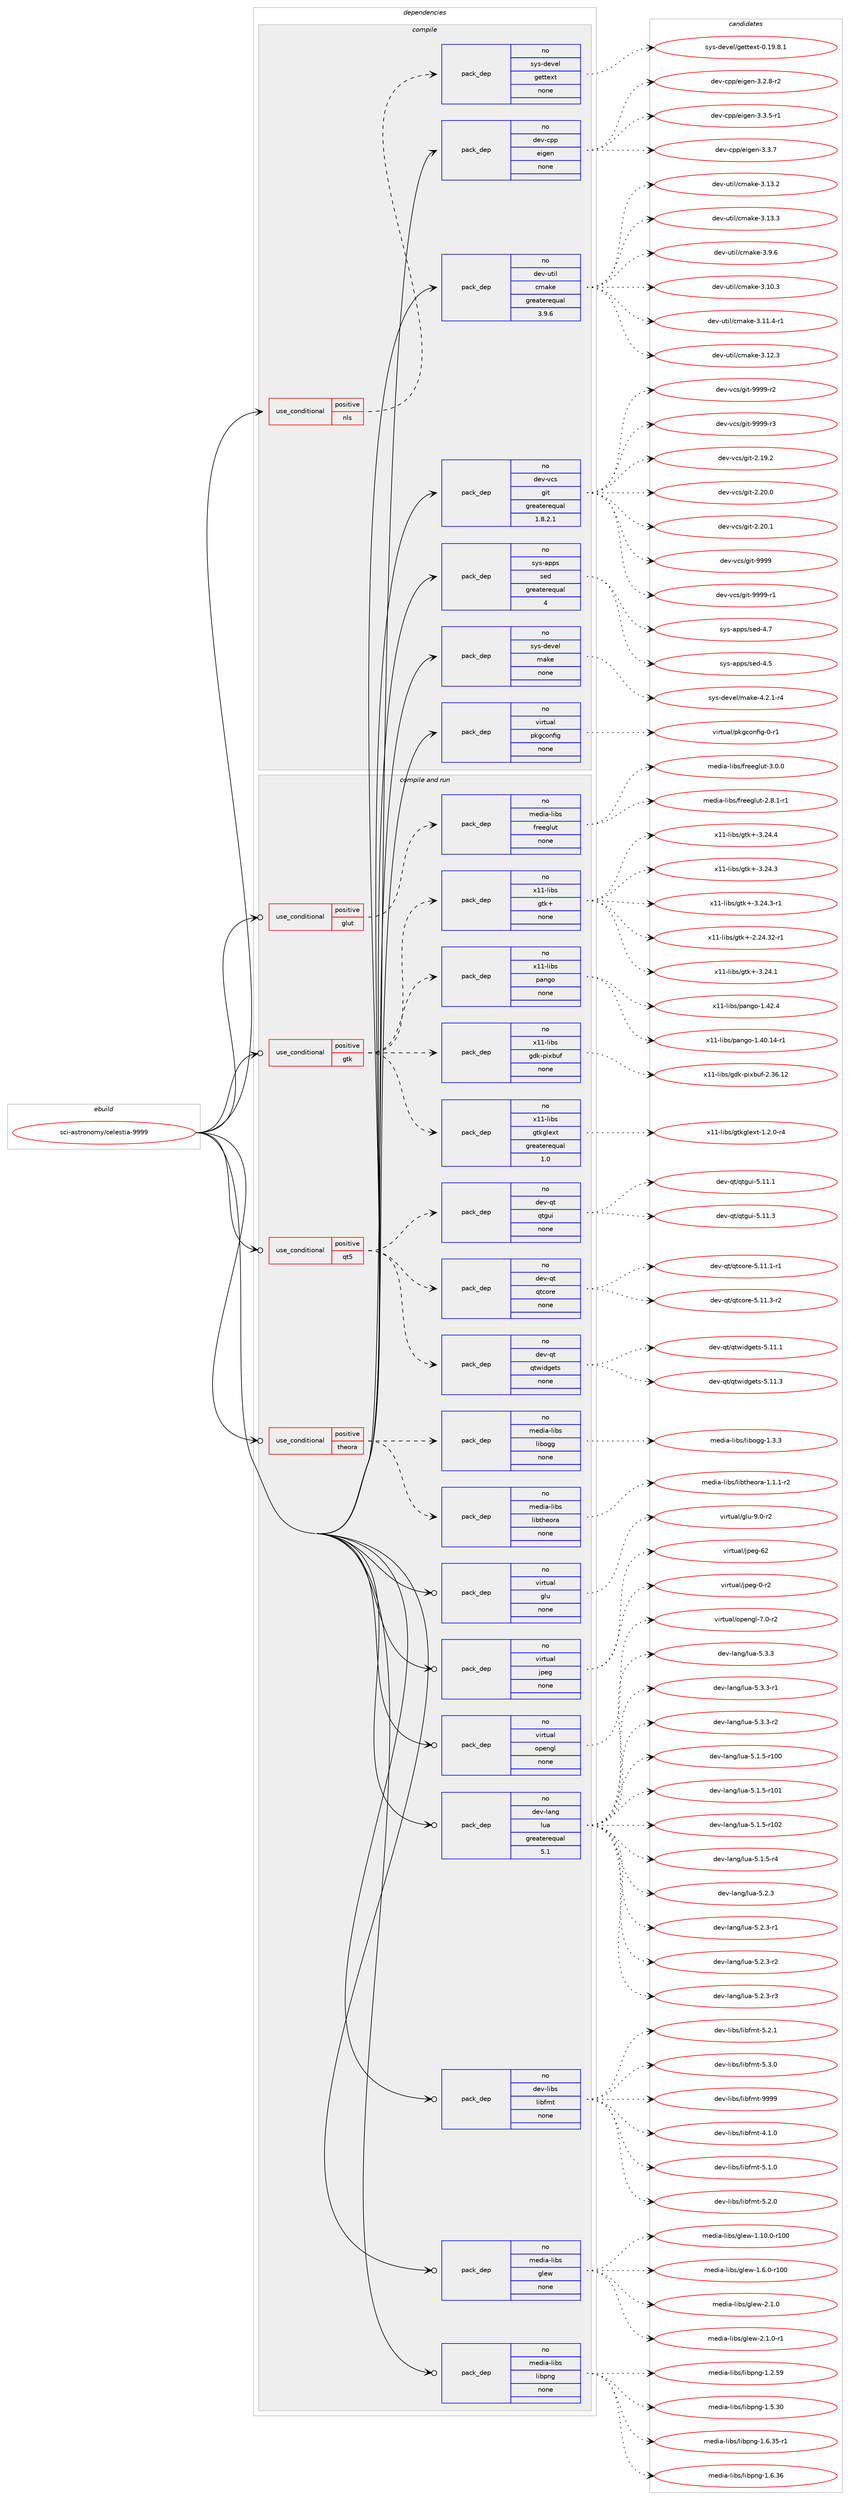 digraph prolog {

# *************
# Graph options
# *************

newrank=true;
concentrate=true;
compound=true;
graph [rankdir=LR,fontname=Helvetica,fontsize=10,ranksep=1.5];#, ranksep=2.5, nodesep=0.2];
edge  [arrowhead=vee];
node  [fontname=Helvetica,fontsize=10];

# **********
# The ebuild
# **********

subgraph cluster_leftcol {
color=gray;
rank=same;
label=<<i>ebuild</i>>;
id [label="sci-astronomy/celestia-9999", color=red, width=4, href="../sci-astronomy/celestia-9999.svg"];
}

# ****************
# The dependencies
# ****************

subgraph cluster_midcol {
color=gray;
label=<<i>dependencies</i>>;
subgraph cluster_compile {
fillcolor="#eeeeee";
style=filled;
label=<<i>compile</i>>;
subgraph cond862 {
dependency4842 [label=<<TABLE BORDER="0" CELLBORDER="1" CELLSPACING="0" CELLPADDING="4"><TR><TD ROWSPAN="3" CELLPADDING="10">use_conditional</TD></TR><TR><TD>positive</TD></TR><TR><TD>nls</TD></TR></TABLE>>, shape=none, color=red];
subgraph pack3845 {
dependency4843 [label=<<TABLE BORDER="0" CELLBORDER="1" CELLSPACING="0" CELLPADDING="4" WIDTH="220"><TR><TD ROWSPAN="6" CELLPADDING="30">pack_dep</TD></TR><TR><TD WIDTH="110">no</TD></TR><TR><TD>sys-devel</TD></TR><TR><TD>gettext</TD></TR><TR><TD>none</TD></TR><TR><TD></TD></TR></TABLE>>, shape=none, color=blue];
}
dependency4842:e -> dependency4843:w [weight=20,style="dashed",arrowhead="vee"];
}
id:e -> dependency4842:w [weight=20,style="solid",arrowhead="vee"];
subgraph pack3846 {
dependency4844 [label=<<TABLE BORDER="0" CELLBORDER="1" CELLSPACING="0" CELLPADDING="4" WIDTH="220"><TR><TD ROWSPAN="6" CELLPADDING="30">pack_dep</TD></TR><TR><TD WIDTH="110">no</TD></TR><TR><TD>dev-cpp</TD></TR><TR><TD>eigen</TD></TR><TR><TD>none</TD></TR><TR><TD></TD></TR></TABLE>>, shape=none, color=blue];
}
id:e -> dependency4844:w [weight=20,style="solid",arrowhead="vee"];
subgraph pack3847 {
dependency4845 [label=<<TABLE BORDER="0" CELLBORDER="1" CELLSPACING="0" CELLPADDING="4" WIDTH="220"><TR><TD ROWSPAN="6" CELLPADDING="30">pack_dep</TD></TR><TR><TD WIDTH="110">no</TD></TR><TR><TD>dev-util</TD></TR><TR><TD>cmake</TD></TR><TR><TD>greaterequal</TD></TR><TR><TD>3.9.6</TD></TR></TABLE>>, shape=none, color=blue];
}
id:e -> dependency4845:w [weight=20,style="solid",arrowhead="vee"];
subgraph pack3848 {
dependency4846 [label=<<TABLE BORDER="0" CELLBORDER="1" CELLSPACING="0" CELLPADDING="4" WIDTH="220"><TR><TD ROWSPAN="6" CELLPADDING="30">pack_dep</TD></TR><TR><TD WIDTH="110">no</TD></TR><TR><TD>dev-vcs</TD></TR><TR><TD>git</TD></TR><TR><TD>greaterequal</TD></TR><TR><TD>1.8.2.1</TD></TR></TABLE>>, shape=none, color=blue];
}
id:e -> dependency4846:w [weight=20,style="solid",arrowhead="vee"];
subgraph pack3849 {
dependency4847 [label=<<TABLE BORDER="0" CELLBORDER="1" CELLSPACING="0" CELLPADDING="4" WIDTH="220"><TR><TD ROWSPAN="6" CELLPADDING="30">pack_dep</TD></TR><TR><TD WIDTH="110">no</TD></TR><TR><TD>sys-apps</TD></TR><TR><TD>sed</TD></TR><TR><TD>greaterequal</TD></TR><TR><TD>4</TD></TR></TABLE>>, shape=none, color=blue];
}
id:e -> dependency4847:w [weight=20,style="solid",arrowhead="vee"];
subgraph pack3850 {
dependency4848 [label=<<TABLE BORDER="0" CELLBORDER="1" CELLSPACING="0" CELLPADDING="4" WIDTH="220"><TR><TD ROWSPAN="6" CELLPADDING="30">pack_dep</TD></TR><TR><TD WIDTH="110">no</TD></TR><TR><TD>sys-devel</TD></TR><TR><TD>make</TD></TR><TR><TD>none</TD></TR><TR><TD></TD></TR></TABLE>>, shape=none, color=blue];
}
id:e -> dependency4848:w [weight=20,style="solid",arrowhead="vee"];
subgraph pack3851 {
dependency4849 [label=<<TABLE BORDER="0" CELLBORDER="1" CELLSPACING="0" CELLPADDING="4" WIDTH="220"><TR><TD ROWSPAN="6" CELLPADDING="30">pack_dep</TD></TR><TR><TD WIDTH="110">no</TD></TR><TR><TD>virtual</TD></TR><TR><TD>pkgconfig</TD></TR><TR><TD>none</TD></TR><TR><TD></TD></TR></TABLE>>, shape=none, color=blue];
}
id:e -> dependency4849:w [weight=20,style="solid",arrowhead="vee"];
}
subgraph cluster_compileandrun {
fillcolor="#eeeeee";
style=filled;
label=<<i>compile and run</i>>;
subgraph cond863 {
dependency4850 [label=<<TABLE BORDER="0" CELLBORDER="1" CELLSPACING="0" CELLPADDING="4"><TR><TD ROWSPAN="3" CELLPADDING="10">use_conditional</TD></TR><TR><TD>positive</TD></TR><TR><TD>glut</TD></TR></TABLE>>, shape=none, color=red];
subgraph pack3852 {
dependency4851 [label=<<TABLE BORDER="0" CELLBORDER="1" CELLSPACING="0" CELLPADDING="4" WIDTH="220"><TR><TD ROWSPAN="6" CELLPADDING="30">pack_dep</TD></TR><TR><TD WIDTH="110">no</TD></TR><TR><TD>media-libs</TD></TR><TR><TD>freeglut</TD></TR><TR><TD>none</TD></TR><TR><TD></TD></TR></TABLE>>, shape=none, color=blue];
}
dependency4850:e -> dependency4851:w [weight=20,style="dashed",arrowhead="vee"];
}
id:e -> dependency4850:w [weight=20,style="solid",arrowhead="odotvee"];
subgraph cond864 {
dependency4852 [label=<<TABLE BORDER="0" CELLBORDER="1" CELLSPACING="0" CELLPADDING="4"><TR><TD ROWSPAN="3" CELLPADDING="10">use_conditional</TD></TR><TR><TD>positive</TD></TR><TR><TD>gtk</TD></TR></TABLE>>, shape=none, color=red];
subgraph pack3853 {
dependency4853 [label=<<TABLE BORDER="0" CELLBORDER="1" CELLSPACING="0" CELLPADDING="4" WIDTH="220"><TR><TD ROWSPAN="6" CELLPADDING="30">pack_dep</TD></TR><TR><TD WIDTH="110">no</TD></TR><TR><TD>x11-libs</TD></TR><TR><TD>gtk+</TD></TR><TR><TD>none</TD></TR><TR><TD></TD></TR></TABLE>>, shape=none, color=blue];
}
dependency4852:e -> dependency4853:w [weight=20,style="dashed",arrowhead="vee"];
subgraph pack3854 {
dependency4854 [label=<<TABLE BORDER="0" CELLBORDER="1" CELLSPACING="0" CELLPADDING="4" WIDTH="220"><TR><TD ROWSPAN="6" CELLPADDING="30">pack_dep</TD></TR><TR><TD WIDTH="110">no</TD></TR><TR><TD>x11-libs</TD></TR><TR><TD>gtkglext</TD></TR><TR><TD>greaterequal</TD></TR><TR><TD>1.0</TD></TR></TABLE>>, shape=none, color=blue];
}
dependency4852:e -> dependency4854:w [weight=20,style="dashed",arrowhead="vee"];
subgraph pack3855 {
dependency4855 [label=<<TABLE BORDER="0" CELLBORDER="1" CELLSPACING="0" CELLPADDING="4" WIDTH="220"><TR><TD ROWSPAN="6" CELLPADDING="30">pack_dep</TD></TR><TR><TD WIDTH="110">no</TD></TR><TR><TD>x11-libs</TD></TR><TR><TD>gdk-pixbuf</TD></TR><TR><TD>none</TD></TR><TR><TD></TD></TR></TABLE>>, shape=none, color=blue];
}
dependency4852:e -> dependency4855:w [weight=20,style="dashed",arrowhead="vee"];
subgraph pack3856 {
dependency4856 [label=<<TABLE BORDER="0" CELLBORDER="1" CELLSPACING="0" CELLPADDING="4" WIDTH="220"><TR><TD ROWSPAN="6" CELLPADDING="30">pack_dep</TD></TR><TR><TD WIDTH="110">no</TD></TR><TR><TD>x11-libs</TD></TR><TR><TD>pango</TD></TR><TR><TD>none</TD></TR><TR><TD></TD></TR></TABLE>>, shape=none, color=blue];
}
dependency4852:e -> dependency4856:w [weight=20,style="dashed",arrowhead="vee"];
}
id:e -> dependency4852:w [weight=20,style="solid",arrowhead="odotvee"];
subgraph cond865 {
dependency4857 [label=<<TABLE BORDER="0" CELLBORDER="1" CELLSPACING="0" CELLPADDING="4"><TR><TD ROWSPAN="3" CELLPADDING="10">use_conditional</TD></TR><TR><TD>positive</TD></TR><TR><TD>qt5</TD></TR></TABLE>>, shape=none, color=red];
subgraph pack3857 {
dependency4858 [label=<<TABLE BORDER="0" CELLBORDER="1" CELLSPACING="0" CELLPADDING="4" WIDTH="220"><TR><TD ROWSPAN="6" CELLPADDING="30">pack_dep</TD></TR><TR><TD WIDTH="110">no</TD></TR><TR><TD>dev-qt</TD></TR><TR><TD>qtcore</TD></TR><TR><TD>none</TD></TR><TR><TD></TD></TR></TABLE>>, shape=none, color=blue];
}
dependency4857:e -> dependency4858:w [weight=20,style="dashed",arrowhead="vee"];
subgraph pack3858 {
dependency4859 [label=<<TABLE BORDER="0" CELLBORDER="1" CELLSPACING="0" CELLPADDING="4" WIDTH="220"><TR><TD ROWSPAN="6" CELLPADDING="30">pack_dep</TD></TR><TR><TD WIDTH="110">no</TD></TR><TR><TD>dev-qt</TD></TR><TR><TD>qtgui</TD></TR><TR><TD>none</TD></TR><TR><TD></TD></TR></TABLE>>, shape=none, color=blue];
}
dependency4857:e -> dependency4859:w [weight=20,style="dashed",arrowhead="vee"];
subgraph pack3859 {
dependency4860 [label=<<TABLE BORDER="0" CELLBORDER="1" CELLSPACING="0" CELLPADDING="4" WIDTH="220"><TR><TD ROWSPAN="6" CELLPADDING="30">pack_dep</TD></TR><TR><TD WIDTH="110">no</TD></TR><TR><TD>dev-qt</TD></TR><TR><TD>qtwidgets</TD></TR><TR><TD>none</TD></TR><TR><TD></TD></TR></TABLE>>, shape=none, color=blue];
}
dependency4857:e -> dependency4860:w [weight=20,style="dashed",arrowhead="vee"];
}
id:e -> dependency4857:w [weight=20,style="solid",arrowhead="odotvee"];
subgraph cond866 {
dependency4861 [label=<<TABLE BORDER="0" CELLBORDER="1" CELLSPACING="0" CELLPADDING="4"><TR><TD ROWSPAN="3" CELLPADDING="10">use_conditional</TD></TR><TR><TD>positive</TD></TR><TR><TD>theora</TD></TR></TABLE>>, shape=none, color=red];
subgraph pack3860 {
dependency4862 [label=<<TABLE BORDER="0" CELLBORDER="1" CELLSPACING="0" CELLPADDING="4" WIDTH="220"><TR><TD ROWSPAN="6" CELLPADDING="30">pack_dep</TD></TR><TR><TD WIDTH="110">no</TD></TR><TR><TD>media-libs</TD></TR><TR><TD>libogg</TD></TR><TR><TD>none</TD></TR><TR><TD></TD></TR></TABLE>>, shape=none, color=blue];
}
dependency4861:e -> dependency4862:w [weight=20,style="dashed",arrowhead="vee"];
subgraph pack3861 {
dependency4863 [label=<<TABLE BORDER="0" CELLBORDER="1" CELLSPACING="0" CELLPADDING="4" WIDTH="220"><TR><TD ROWSPAN="6" CELLPADDING="30">pack_dep</TD></TR><TR><TD WIDTH="110">no</TD></TR><TR><TD>media-libs</TD></TR><TR><TD>libtheora</TD></TR><TR><TD>none</TD></TR><TR><TD></TD></TR></TABLE>>, shape=none, color=blue];
}
dependency4861:e -> dependency4863:w [weight=20,style="dashed",arrowhead="vee"];
}
id:e -> dependency4861:w [weight=20,style="solid",arrowhead="odotvee"];
subgraph pack3862 {
dependency4864 [label=<<TABLE BORDER="0" CELLBORDER="1" CELLSPACING="0" CELLPADDING="4" WIDTH="220"><TR><TD ROWSPAN="6" CELLPADDING="30">pack_dep</TD></TR><TR><TD WIDTH="110">no</TD></TR><TR><TD>dev-lang</TD></TR><TR><TD>lua</TD></TR><TR><TD>greaterequal</TD></TR><TR><TD>5.1</TD></TR></TABLE>>, shape=none, color=blue];
}
id:e -> dependency4864:w [weight=20,style="solid",arrowhead="odotvee"];
subgraph pack3863 {
dependency4865 [label=<<TABLE BORDER="0" CELLBORDER="1" CELLSPACING="0" CELLPADDING="4" WIDTH="220"><TR><TD ROWSPAN="6" CELLPADDING="30">pack_dep</TD></TR><TR><TD WIDTH="110">no</TD></TR><TR><TD>dev-libs</TD></TR><TR><TD>libfmt</TD></TR><TR><TD>none</TD></TR><TR><TD></TD></TR></TABLE>>, shape=none, color=blue];
}
id:e -> dependency4865:w [weight=20,style="solid",arrowhead="odotvee"];
subgraph pack3864 {
dependency4866 [label=<<TABLE BORDER="0" CELLBORDER="1" CELLSPACING="0" CELLPADDING="4" WIDTH="220"><TR><TD ROWSPAN="6" CELLPADDING="30">pack_dep</TD></TR><TR><TD WIDTH="110">no</TD></TR><TR><TD>media-libs</TD></TR><TR><TD>glew</TD></TR><TR><TD>none</TD></TR><TR><TD></TD></TR></TABLE>>, shape=none, color=blue];
}
id:e -> dependency4866:w [weight=20,style="solid",arrowhead="odotvee"];
subgraph pack3865 {
dependency4867 [label=<<TABLE BORDER="0" CELLBORDER="1" CELLSPACING="0" CELLPADDING="4" WIDTH="220"><TR><TD ROWSPAN="6" CELLPADDING="30">pack_dep</TD></TR><TR><TD WIDTH="110">no</TD></TR><TR><TD>media-libs</TD></TR><TR><TD>libpng</TD></TR><TR><TD>none</TD></TR><TR><TD></TD></TR></TABLE>>, shape=none, color=blue];
}
id:e -> dependency4867:w [weight=20,style="solid",arrowhead="odotvee"];
subgraph pack3866 {
dependency4868 [label=<<TABLE BORDER="0" CELLBORDER="1" CELLSPACING="0" CELLPADDING="4" WIDTH="220"><TR><TD ROWSPAN="6" CELLPADDING="30">pack_dep</TD></TR><TR><TD WIDTH="110">no</TD></TR><TR><TD>virtual</TD></TR><TR><TD>glu</TD></TR><TR><TD>none</TD></TR><TR><TD></TD></TR></TABLE>>, shape=none, color=blue];
}
id:e -> dependency4868:w [weight=20,style="solid",arrowhead="odotvee"];
subgraph pack3867 {
dependency4869 [label=<<TABLE BORDER="0" CELLBORDER="1" CELLSPACING="0" CELLPADDING="4" WIDTH="220"><TR><TD ROWSPAN="6" CELLPADDING="30">pack_dep</TD></TR><TR><TD WIDTH="110">no</TD></TR><TR><TD>virtual</TD></TR><TR><TD>jpeg</TD></TR><TR><TD>none</TD></TR><TR><TD></TD></TR></TABLE>>, shape=none, color=blue];
}
id:e -> dependency4869:w [weight=20,style="solid",arrowhead="odotvee"];
subgraph pack3868 {
dependency4870 [label=<<TABLE BORDER="0" CELLBORDER="1" CELLSPACING="0" CELLPADDING="4" WIDTH="220"><TR><TD ROWSPAN="6" CELLPADDING="30">pack_dep</TD></TR><TR><TD WIDTH="110">no</TD></TR><TR><TD>virtual</TD></TR><TR><TD>opengl</TD></TR><TR><TD>none</TD></TR><TR><TD></TD></TR></TABLE>>, shape=none, color=blue];
}
id:e -> dependency4870:w [weight=20,style="solid",arrowhead="odotvee"];
}
subgraph cluster_run {
fillcolor="#eeeeee";
style=filled;
label=<<i>run</i>>;
}
}

# **************
# The candidates
# **************

subgraph cluster_choices {
rank=same;
color=gray;
label=<<i>candidates</i>>;

subgraph choice3845 {
color=black;
nodesep=1;
choice1151211154510010111810110847103101116116101120116454846495746564649 [label="sys-devel/gettext-0.19.8.1", color=red, width=4,href="../sys-devel/gettext-0.19.8.1.svg"];
dependency4843:e -> choice1151211154510010111810110847103101116116101120116454846495746564649:w [style=dotted,weight="100"];
}
subgraph choice3846 {
color=black;
nodesep=1;
choice1001011184599112112471011051031011104551465046564511450 [label="dev-cpp/eigen-3.2.8-r2", color=red, width=4,href="../dev-cpp/eigen-3.2.8-r2.svg"];
choice1001011184599112112471011051031011104551465146534511449 [label="dev-cpp/eigen-3.3.5-r1", color=red, width=4,href="../dev-cpp/eigen-3.3.5-r1.svg"];
choice100101118459911211247101105103101110455146514655 [label="dev-cpp/eigen-3.3.7", color=red, width=4,href="../dev-cpp/eigen-3.3.7.svg"];
dependency4844:e -> choice1001011184599112112471011051031011104551465046564511450:w [style=dotted,weight="100"];
dependency4844:e -> choice1001011184599112112471011051031011104551465146534511449:w [style=dotted,weight="100"];
dependency4844:e -> choice100101118459911211247101105103101110455146514655:w [style=dotted,weight="100"];
}
subgraph choice3847 {
color=black;
nodesep=1;
choice1001011184511711610510847991099710710145514649484651 [label="dev-util/cmake-3.10.3", color=red, width=4,href="../dev-util/cmake-3.10.3.svg"];
choice10010111845117116105108479910997107101455146494946524511449 [label="dev-util/cmake-3.11.4-r1", color=red, width=4,href="../dev-util/cmake-3.11.4-r1.svg"];
choice1001011184511711610510847991099710710145514649504651 [label="dev-util/cmake-3.12.3", color=red, width=4,href="../dev-util/cmake-3.12.3.svg"];
choice1001011184511711610510847991099710710145514649514650 [label="dev-util/cmake-3.13.2", color=red, width=4,href="../dev-util/cmake-3.13.2.svg"];
choice1001011184511711610510847991099710710145514649514651 [label="dev-util/cmake-3.13.3", color=red, width=4,href="../dev-util/cmake-3.13.3.svg"];
choice10010111845117116105108479910997107101455146574654 [label="dev-util/cmake-3.9.6", color=red, width=4,href="../dev-util/cmake-3.9.6.svg"];
dependency4845:e -> choice1001011184511711610510847991099710710145514649484651:w [style=dotted,weight="100"];
dependency4845:e -> choice10010111845117116105108479910997107101455146494946524511449:w [style=dotted,weight="100"];
dependency4845:e -> choice1001011184511711610510847991099710710145514649504651:w [style=dotted,weight="100"];
dependency4845:e -> choice1001011184511711610510847991099710710145514649514650:w [style=dotted,weight="100"];
dependency4845:e -> choice1001011184511711610510847991099710710145514649514651:w [style=dotted,weight="100"];
dependency4845:e -> choice10010111845117116105108479910997107101455146574654:w [style=dotted,weight="100"];
}
subgraph choice3848 {
color=black;
nodesep=1;
choice10010111845118991154710310511645504649574650 [label="dev-vcs/git-2.19.2", color=red, width=4,href="../dev-vcs/git-2.19.2.svg"];
choice10010111845118991154710310511645504650484648 [label="dev-vcs/git-2.20.0", color=red, width=4,href="../dev-vcs/git-2.20.0.svg"];
choice10010111845118991154710310511645504650484649 [label="dev-vcs/git-2.20.1", color=red, width=4,href="../dev-vcs/git-2.20.1.svg"];
choice1001011184511899115471031051164557575757 [label="dev-vcs/git-9999", color=red, width=4,href="../dev-vcs/git-9999.svg"];
choice10010111845118991154710310511645575757574511449 [label="dev-vcs/git-9999-r1", color=red, width=4,href="../dev-vcs/git-9999-r1.svg"];
choice10010111845118991154710310511645575757574511450 [label="dev-vcs/git-9999-r2", color=red, width=4,href="../dev-vcs/git-9999-r2.svg"];
choice10010111845118991154710310511645575757574511451 [label="dev-vcs/git-9999-r3", color=red, width=4,href="../dev-vcs/git-9999-r3.svg"];
dependency4846:e -> choice10010111845118991154710310511645504649574650:w [style=dotted,weight="100"];
dependency4846:e -> choice10010111845118991154710310511645504650484648:w [style=dotted,weight="100"];
dependency4846:e -> choice10010111845118991154710310511645504650484649:w [style=dotted,weight="100"];
dependency4846:e -> choice1001011184511899115471031051164557575757:w [style=dotted,weight="100"];
dependency4846:e -> choice10010111845118991154710310511645575757574511449:w [style=dotted,weight="100"];
dependency4846:e -> choice10010111845118991154710310511645575757574511450:w [style=dotted,weight="100"];
dependency4846:e -> choice10010111845118991154710310511645575757574511451:w [style=dotted,weight="100"];
}
subgraph choice3849 {
color=black;
nodesep=1;
choice11512111545971121121154711510110045524653 [label="sys-apps/sed-4.5", color=red, width=4,href="../sys-apps/sed-4.5.svg"];
choice11512111545971121121154711510110045524655 [label="sys-apps/sed-4.7", color=red, width=4,href="../sys-apps/sed-4.7.svg"];
dependency4847:e -> choice11512111545971121121154711510110045524653:w [style=dotted,weight="100"];
dependency4847:e -> choice11512111545971121121154711510110045524655:w [style=dotted,weight="100"];
}
subgraph choice3850 {
color=black;
nodesep=1;
choice1151211154510010111810110847109971071014552465046494511452 [label="sys-devel/make-4.2.1-r4", color=red, width=4,href="../sys-devel/make-4.2.1-r4.svg"];
dependency4848:e -> choice1151211154510010111810110847109971071014552465046494511452:w [style=dotted,weight="100"];
}
subgraph choice3851 {
color=black;
nodesep=1;
choice11810511411611797108471121071039911111010210510345484511449 [label="virtual/pkgconfig-0-r1", color=red, width=4,href="../virtual/pkgconfig-0-r1.svg"];
dependency4849:e -> choice11810511411611797108471121071039911111010210510345484511449:w [style=dotted,weight="100"];
}
subgraph choice3852 {
color=black;
nodesep=1;
choice109101100105974510810598115471021141011011031081171164550465646494511449 [label="media-libs/freeglut-2.8.1-r1", color=red, width=4,href="../media-libs/freeglut-2.8.1-r1.svg"];
choice10910110010597451081059811547102114101101103108117116455146484648 [label="media-libs/freeglut-3.0.0", color=red, width=4,href="../media-libs/freeglut-3.0.0.svg"];
dependency4851:e -> choice109101100105974510810598115471021141011011031081171164550465646494511449:w [style=dotted,weight="100"];
dependency4851:e -> choice10910110010597451081059811547102114101101103108117116455146484648:w [style=dotted,weight="100"];
}
subgraph choice3853 {
color=black;
nodesep=1;
choice12049494510810598115471031161074345514650524651 [label="x11-libs/gtk+-3.24.3", color=red, width=4,href="../x11-libs/gtk+-3.24.3.svg"];
choice120494945108105981154710311610743455146505246514511449 [label="x11-libs/gtk+-3.24.3-r1", color=red, width=4,href="../x11-libs/gtk+-3.24.3-r1.svg"];
choice12049494510810598115471031161074345504650524651504511449 [label="x11-libs/gtk+-2.24.32-r1", color=red, width=4,href="../x11-libs/gtk+-2.24.32-r1.svg"];
choice12049494510810598115471031161074345514650524649 [label="x11-libs/gtk+-3.24.1", color=red, width=4,href="../x11-libs/gtk+-3.24.1.svg"];
choice12049494510810598115471031161074345514650524652 [label="x11-libs/gtk+-3.24.4", color=red, width=4,href="../x11-libs/gtk+-3.24.4.svg"];
dependency4853:e -> choice12049494510810598115471031161074345514650524651:w [style=dotted,weight="100"];
dependency4853:e -> choice120494945108105981154710311610743455146505246514511449:w [style=dotted,weight="100"];
dependency4853:e -> choice12049494510810598115471031161074345504650524651504511449:w [style=dotted,weight="100"];
dependency4853:e -> choice12049494510810598115471031161074345514650524649:w [style=dotted,weight="100"];
dependency4853:e -> choice12049494510810598115471031161074345514650524652:w [style=dotted,weight="100"];
}
subgraph choice3854 {
color=black;
nodesep=1;
choice12049494510810598115471031161071031081011201164549465046484511452 [label="x11-libs/gtkglext-1.2.0-r4", color=red, width=4,href="../x11-libs/gtkglext-1.2.0-r4.svg"];
dependency4854:e -> choice12049494510810598115471031161071031081011201164549465046484511452:w [style=dotted,weight="100"];
}
subgraph choice3855 {
color=black;
nodesep=1;
choice120494945108105981154710310010745112105120981171024550465154464950 [label="x11-libs/gdk-pixbuf-2.36.12", color=red, width=4,href="../x11-libs/gdk-pixbuf-2.36.12.svg"];
dependency4855:e -> choice120494945108105981154710310010745112105120981171024550465154464950:w [style=dotted,weight="100"];
}
subgraph choice3856 {
color=black;
nodesep=1;
choice12049494510810598115471129711010311145494652484649524511449 [label="x11-libs/pango-1.40.14-r1", color=red, width=4,href="../x11-libs/pango-1.40.14-r1.svg"];
choice12049494510810598115471129711010311145494652504652 [label="x11-libs/pango-1.42.4", color=red, width=4,href="../x11-libs/pango-1.42.4.svg"];
dependency4856:e -> choice12049494510810598115471129711010311145494652484649524511449:w [style=dotted,weight="100"];
dependency4856:e -> choice12049494510810598115471129711010311145494652504652:w [style=dotted,weight="100"];
}
subgraph choice3857 {
color=black;
nodesep=1;
choice100101118451131164711311699111114101455346494946494511449 [label="dev-qt/qtcore-5.11.1-r1", color=red, width=4,href="../dev-qt/qtcore-5.11.1-r1.svg"];
choice100101118451131164711311699111114101455346494946514511450 [label="dev-qt/qtcore-5.11.3-r2", color=red, width=4,href="../dev-qt/qtcore-5.11.3-r2.svg"];
dependency4858:e -> choice100101118451131164711311699111114101455346494946494511449:w [style=dotted,weight="100"];
dependency4858:e -> choice100101118451131164711311699111114101455346494946514511450:w [style=dotted,weight="100"];
}
subgraph choice3858 {
color=black;
nodesep=1;
choice100101118451131164711311610311710545534649494649 [label="dev-qt/qtgui-5.11.1", color=red, width=4,href="../dev-qt/qtgui-5.11.1.svg"];
choice100101118451131164711311610311710545534649494651 [label="dev-qt/qtgui-5.11.3", color=red, width=4,href="../dev-qt/qtgui-5.11.3.svg"];
dependency4859:e -> choice100101118451131164711311610311710545534649494649:w [style=dotted,weight="100"];
dependency4859:e -> choice100101118451131164711311610311710545534649494651:w [style=dotted,weight="100"];
}
subgraph choice3859 {
color=black;
nodesep=1;
choice100101118451131164711311611910510010310111611545534649494649 [label="dev-qt/qtwidgets-5.11.1", color=red, width=4,href="../dev-qt/qtwidgets-5.11.1.svg"];
choice100101118451131164711311611910510010310111611545534649494651 [label="dev-qt/qtwidgets-5.11.3", color=red, width=4,href="../dev-qt/qtwidgets-5.11.3.svg"];
dependency4860:e -> choice100101118451131164711311611910510010310111611545534649494649:w [style=dotted,weight="100"];
dependency4860:e -> choice100101118451131164711311611910510010310111611545534649494651:w [style=dotted,weight="100"];
}
subgraph choice3860 {
color=black;
nodesep=1;
choice1091011001059745108105981154710810598111103103454946514651 [label="media-libs/libogg-1.3.3", color=red, width=4,href="../media-libs/libogg-1.3.3.svg"];
dependency4862:e -> choice1091011001059745108105981154710810598111103103454946514651:w [style=dotted,weight="100"];
}
subgraph choice3861 {
color=black;
nodesep=1;
choice1091011001059745108105981154710810598116104101111114974549464946494511450 [label="media-libs/libtheora-1.1.1-r2", color=red, width=4,href="../media-libs/libtheora-1.1.1-r2.svg"];
dependency4863:e -> choice1091011001059745108105981154710810598116104101111114974549464946494511450:w [style=dotted,weight="100"];
}
subgraph choice3862 {
color=black;
nodesep=1;
choice1001011184510897110103471081179745534649465345114494848 [label="dev-lang/lua-5.1.5-r100", color=red, width=4,href="../dev-lang/lua-5.1.5-r100.svg"];
choice1001011184510897110103471081179745534649465345114494849 [label="dev-lang/lua-5.1.5-r101", color=red, width=4,href="../dev-lang/lua-5.1.5-r101.svg"];
choice1001011184510897110103471081179745534649465345114494850 [label="dev-lang/lua-5.1.5-r102", color=red, width=4,href="../dev-lang/lua-5.1.5-r102.svg"];
choice100101118451089711010347108117974553464946534511452 [label="dev-lang/lua-5.1.5-r4", color=red, width=4,href="../dev-lang/lua-5.1.5-r4.svg"];
choice10010111845108971101034710811797455346504651 [label="dev-lang/lua-5.2.3", color=red, width=4,href="../dev-lang/lua-5.2.3.svg"];
choice100101118451089711010347108117974553465046514511449 [label="dev-lang/lua-5.2.3-r1", color=red, width=4,href="../dev-lang/lua-5.2.3-r1.svg"];
choice100101118451089711010347108117974553465046514511450 [label="dev-lang/lua-5.2.3-r2", color=red, width=4,href="../dev-lang/lua-5.2.3-r2.svg"];
choice100101118451089711010347108117974553465046514511451 [label="dev-lang/lua-5.2.3-r3", color=red, width=4,href="../dev-lang/lua-5.2.3-r3.svg"];
choice10010111845108971101034710811797455346514651 [label="dev-lang/lua-5.3.3", color=red, width=4,href="../dev-lang/lua-5.3.3.svg"];
choice100101118451089711010347108117974553465146514511449 [label="dev-lang/lua-5.3.3-r1", color=red, width=4,href="../dev-lang/lua-5.3.3-r1.svg"];
choice100101118451089711010347108117974553465146514511450 [label="dev-lang/lua-5.3.3-r2", color=red, width=4,href="../dev-lang/lua-5.3.3-r2.svg"];
dependency4864:e -> choice1001011184510897110103471081179745534649465345114494848:w [style=dotted,weight="100"];
dependency4864:e -> choice1001011184510897110103471081179745534649465345114494849:w [style=dotted,weight="100"];
dependency4864:e -> choice1001011184510897110103471081179745534649465345114494850:w [style=dotted,weight="100"];
dependency4864:e -> choice100101118451089711010347108117974553464946534511452:w [style=dotted,weight="100"];
dependency4864:e -> choice10010111845108971101034710811797455346504651:w [style=dotted,weight="100"];
dependency4864:e -> choice100101118451089711010347108117974553465046514511449:w [style=dotted,weight="100"];
dependency4864:e -> choice100101118451089711010347108117974553465046514511450:w [style=dotted,weight="100"];
dependency4864:e -> choice100101118451089711010347108117974553465046514511451:w [style=dotted,weight="100"];
dependency4864:e -> choice10010111845108971101034710811797455346514651:w [style=dotted,weight="100"];
dependency4864:e -> choice100101118451089711010347108117974553465146514511449:w [style=dotted,weight="100"];
dependency4864:e -> choice100101118451089711010347108117974553465146514511450:w [style=dotted,weight="100"];
}
subgraph choice3863 {
color=black;
nodesep=1;
choice10010111845108105981154710810598102109116455246494648 [label="dev-libs/libfmt-4.1.0", color=red, width=4,href="../dev-libs/libfmt-4.1.0.svg"];
choice10010111845108105981154710810598102109116455346494648 [label="dev-libs/libfmt-5.1.0", color=red, width=4,href="../dev-libs/libfmt-5.1.0.svg"];
choice10010111845108105981154710810598102109116455346504648 [label="dev-libs/libfmt-5.2.0", color=red, width=4,href="../dev-libs/libfmt-5.2.0.svg"];
choice10010111845108105981154710810598102109116455346504649 [label="dev-libs/libfmt-5.2.1", color=red, width=4,href="../dev-libs/libfmt-5.2.1.svg"];
choice10010111845108105981154710810598102109116455346514648 [label="dev-libs/libfmt-5.3.0", color=red, width=4,href="../dev-libs/libfmt-5.3.0.svg"];
choice100101118451081059811547108105981021091164557575757 [label="dev-libs/libfmt-9999", color=red, width=4,href="../dev-libs/libfmt-9999.svg"];
dependency4865:e -> choice10010111845108105981154710810598102109116455246494648:w [style=dotted,weight="100"];
dependency4865:e -> choice10010111845108105981154710810598102109116455346494648:w [style=dotted,weight="100"];
dependency4865:e -> choice10010111845108105981154710810598102109116455346504648:w [style=dotted,weight="100"];
dependency4865:e -> choice10010111845108105981154710810598102109116455346504649:w [style=dotted,weight="100"];
dependency4865:e -> choice10010111845108105981154710810598102109116455346514648:w [style=dotted,weight="100"];
dependency4865:e -> choice100101118451081059811547108105981021091164557575757:w [style=dotted,weight="100"];
}
subgraph choice3864 {
color=black;
nodesep=1;
choice109101100105974510810598115471031081011194549464948464845114494848 [label="media-libs/glew-1.10.0-r100", color=red, width=4,href="../media-libs/glew-1.10.0-r100.svg"];
choice1091011001059745108105981154710310810111945494654464845114494848 [label="media-libs/glew-1.6.0-r100", color=red, width=4,href="../media-libs/glew-1.6.0-r100.svg"];
choice10910110010597451081059811547103108101119455046494648 [label="media-libs/glew-2.1.0", color=red, width=4,href="../media-libs/glew-2.1.0.svg"];
choice109101100105974510810598115471031081011194550464946484511449 [label="media-libs/glew-2.1.0-r1", color=red, width=4,href="../media-libs/glew-2.1.0-r1.svg"];
dependency4866:e -> choice109101100105974510810598115471031081011194549464948464845114494848:w [style=dotted,weight="100"];
dependency4866:e -> choice1091011001059745108105981154710310810111945494654464845114494848:w [style=dotted,weight="100"];
dependency4866:e -> choice10910110010597451081059811547103108101119455046494648:w [style=dotted,weight="100"];
dependency4866:e -> choice109101100105974510810598115471031081011194550464946484511449:w [style=dotted,weight="100"];
}
subgraph choice3865 {
color=black;
nodesep=1;
choice109101100105974510810598115471081059811211010345494650465357 [label="media-libs/libpng-1.2.59", color=red, width=4,href="../media-libs/libpng-1.2.59.svg"];
choice109101100105974510810598115471081059811211010345494653465148 [label="media-libs/libpng-1.5.30", color=red, width=4,href="../media-libs/libpng-1.5.30.svg"];
choice1091011001059745108105981154710810598112110103454946544651534511449 [label="media-libs/libpng-1.6.35-r1", color=red, width=4,href="../media-libs/libpng-1.6.35-r1.svg"];
choice109101100105974510810598115471081059811211010345494654465154 [label="media-libs/libpng-1.6.36", color=red, width=4,href="../media-libs/libpng-1.6.36.svg"];
dependency4867:e -> choice109101100105974510810598115471081059811211010345494650465357:w [style=dotted,weight="100"];
dependency4867:e -> choice109101100105974510810598115471081059811211010345494653465148:w [style=dotted,weight="100"];
dependency4867:e -> choice1091011001059745108105981154710810598112110103454946544651534511449:w [style=dotted,weight="100"];
dependency4867:e -> choice109101100105974510810598115471081059811211010345494654465154:w [style=dotted,weight="100"];
}
subgraph choice3866 {
color=black;
nodesep=1;
choice1181051141161179710847103108117455746484511450 [label="virtual/glu-9.0-r2", color=red, width=4,href="../virtual/glu-9.0-r2.svg"];
dependency4868:e -> choice1181051141161179710847103108117455746484511450:w [style=dotted,weight="100"];
}
subgraph choice3867 {
color=black;
nodesep=1;
choice118105114116117971084710611210110345484511450 [label="virtual/jpeg-0-r2", color=red, width=4,href="../virtual/jpeg-0-r2.svg"];
choice1181051141161179710847106112101103455450 [label="virtual/jpeg-62", color=red, width=4,href="../virtual/jpeg-62.svg"];
dependency4869:e -> choice118105114116117971084710611210110345484511450:w [style=dotted,weight="100"];
dependency4869:e -> choice1181051141161179710847106112101103455450:w [style=dotted,weight="100"];
}
subgraph choice3868 {
color=black;
nodesep=1;
choice1181051141161179710847111112101110103108455546484511450 [label="virtual/opengl-7.0-r2", color=red, width=4,href="../virtual/opengl-7.0-r2.svg"];
dependency4870:e -> choice1181051141161179710847111112101110103108455546484511450:w [style=dotted,weight="100"];
}
}

}
